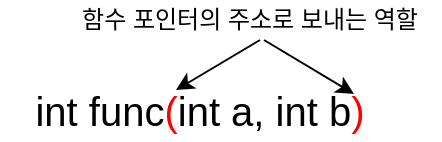 <mxfile version="24.7.17" pages="4">
  <diagram name="페이지-1" id="CqLbvMuXNNMkxU5byLnl">
    <mxGraphModel dx="512" dy="303" grid="1" gridSize="10" guides="1" tooltips="1" connect="1" arrows="1" fold="1" page="1" pageScale="1" pageWidth="827" pageHeight="1169" math="0" shadow="0">
      <root>
        <mxCell id="0" />
        <mxCell id="1" parent="0" />
        <mxCell id="imFBVasgb_kUipIJ3yBa-1" value="&lt;font style=&quot;font-size: 20px;&quot;&gt;int func&lt;font color=&quot;#ff0000&quot;&gt;(&lt;/font&gt;int a, int b&lt;font color=&quot;#ff0000&quot;&gt;)&lt;/font&gt;&lt;/font&gt;" style="text;html=1;align=center;verticalAlign=middle;whiteSpace=wrap;rounded=0;" vertex="1" parent="1">
          <mxGeometry x="300" y="300" width="200" height="30" as="geometry" />
        </mxCell>
        <mxCell id="imFBVasgb_kUipIJ3yBa-2" value="" style="endArrow=classic;html=1;rounded=0;" edge="1" parent="1">
          <mxGeometry width="50" height="50" relative="1" as="geometry">
            <mxPoint x="430" y="280" as="sourcePoint" />
            <mxPoint x="388" y="305" as="targetPoint" />
          </mxGeometry>
        </mxCell>
        <mxCell id="imFBVasgb_kUipIJ3yBa-3" value="" style="endArrow=classic;html=1;rounded=0;" edge="1" parent="1">
          <mxGeometry width="50" height="50" relative="1" as="geometry">
            <mxPoint x="432" y="280" as="sourcePoint" />
            <mxPoint x="477" y="307" as="targetPoint" />
          </mxGeometry>
        </mxCell>
        <mxCell id="imFBVasgb_kUipIJ3yBa-4" value="함수 포인터의 주소로 보내는 역할" style="text;html=1;align=center;verticalAlign=middle;whiteSpace=wrap;rounded=0;" vertex="1" parent="1">
          <mxGeometry x="330" y="260" width="190" height="20" as="geometry" />
        </mxCell>
      </root>
    </mxGraphModel>
  </diagram>
  <diagram id="gH35ygBZptiW_DyPvFIQ" name="페이지-2">
    <mxGraphModel dx="724" dy="428" grid="1" gridSize="10" guides="1" tooltips="1" connect="1" arrows="1" fold="1" page="1" pageScale="1" pageWidth="827" pageHeight="1169" math="0" shadow="0">
      <root>
        <mxCell id="0" />
        <mxCell id="1" parent="0" />
        <mxCell id="hfQaB4kvZ_ZL_nqJQE_G-1" value="" style="rounded=0;whiteSpace=wrap;html=1;fillColor=#f8cecc;strokeColor=#b85450;" vertex="1" parent="1">
          <mxGeometry x="280" y="280" width="20" height="40" as="geometry" />
        </mxCell>
        <mxCell id="hfQaB4kvZ_ZL_nqJQE_G-2" value="" style="rounded=0;whiteSpace=wrap;html=1;fillColor=#f8cecc;strokeColor=#b85450;" vertex="1" parent="1">
          <mxGeometry x="300" y="280" width="20" height="40" as="geometry" />
        </mxCell>
        <mxCell id="hfQaB4kvZ_ZL_nqJQE_G-9" value="" style="rounded=0;whiteSpace=wrap;html=1;fillColor=#f8cecc;strokeColor=#b85450;" vertex="1" parent="1">
          <mxGeometry x="320" y="280" width="20" height="40" as="geometry" />
        </mxCell>
        <mxCell id="hfQaB4kvZ_ZL_nqJQE_G-10" value="" style="rounded=0;whiteSpace=wrap;html=1;fillColor=#f8cecc;strokeColor=#b85450;" vertex="1" parent="1">
          <mxGeometry x="340" y="280" width="20" height="40" as="geometry" />
        </mxCell>
        <mxCell id="hfQaB4kvZ_ZL_nqJQE_G-11" value="" style="rounded=0;whiteSpace=wrap;html=1;fillColor=#f8cecc;strokeColor=#b85450;" vertex="1" parent="1">
          <mxGeometry x="360" y="280" width="20" height="40" as="geometry" />
        </mxCell>
        <mxCell id="hfQaB4kvZ_ZL_nqJQE_G-12" value="" style="rounded=0;whiteSpace=wrap;html=1;" vertex="1" parent="1">
          <mxGeometry x="380" y="280" width="20" height="40" as="geometry" />
        </mxCell>
        <mxCell id="hfQaB4kvZ_ZL_nqJQE_G-13" value="" style="rounded=0;whiteSpace=wrap;html=1;" vertex="1" parent="1">
          <mxGeometry x="400" y="280" width="20" height="40" as="geometry" />
        </mxCell>
        <mxCell id="hfQaB4kvZ_ZL_nqJQE_G-14" value="" style="rounded=0;whiteSpace=wrap;html=1;" vertex="1" parent="1">
          <mxGeometry x="420" y="280" width="20" height="40" as="geometry" />
        </mxCell>
        <mxCell id="hfQaB4kvZ_ZL_nqJQE_G-19" value="" style="rounded=0;whiteSpace=wrap;html=1;fillColor=#d5e8d4;strokeColor=#82b366;" vertex="1" parent="1">
          <mxGeometry x="460" y="280" width="20" height="40" as="geometry" />
        </mxCell>
        <mxCell id="hfQaB4kvZ_ZL_nqJQE_G-20" value="" style="rounded=0;whiteSpace=wrap;html=1;fillColor=#d5e8d4;strokeColor=#82b366;" vertex="1" parent="1">
          <mxGeometry x="480" y="280" width="20" height="40" as="geometry" />
        </mxCell>
        <mxCell id="hfQaB4kvZ_ZL_nqJQE_G-21" value="" style="rounded=0;whiteSpace=wrap;html=1;fillColor=#d5e8d4;strokeColor=#82b366;" vertex="1" parent="1">
          <mxGeometry x="500" y="280" width="20" height="40" as="geometry" />
        </mxCell>
        <mxCell id="hfQaB4kvZ_ZL_nqJQE_G-22" value="" style="rounded=0;whiteSpace=wrap;html=1;fillColor=#d5e8d4;strokeColor=#82b366;" vertex="1" parent="1">
          <mxGeometry x="520" y="280" width="20" height="40" as="geometry" />
        </mxCell>
        <mxCell id="hfQaB4kvZ_ZL_nqJQE_G-23" value="" style="rounded=0;whiteSpace=wrap;html=1;fillColor=#d5e8d4;strokeColor=#82b366;" vertex="1" parent="1">
          <mxGeometry x="540" y="280" width="20" height="40" as="geometry" />
        </mxCell>
        <mxCell id="hfQaB4kvZ_ZL_nqJQE_G-24" value="" style="rounded=0;whiteSpace=wrap;html=1;fillColor=#d5e8d4;strokeColor=#82b366;" vertex="1" parent="1">
          <mxGeometry x="560" y="280" width="20" height="40" as="geometry" />
        </mxCell>
        <mxCell id="hfQaB4kvZ_ZL_nqJQE_G-25" value="" style="rounded=0;whiteSpace=wrap;html=1;fillColor=#f8cecc;strokeColor=#b85450;" vertex="1" parent="1">
          <mxGeometry x="580" y="280" width="20" height="40" as="geometry" />
        </mxCell>
        <mxCell id="hfQaB4kvZ_ZL_nqJQE_G-26" value="" style="rounded=0;whiteSpace=wrap;html=1;fillColor=#f8cecc;strokeColor=#b85450;" vertex="1" parent="1">
          <mxGeometry x="600" y="280" width="20" height="40" as="geometry" />
        </mxCell>
        <mxCell id="hfQaB4kvZ_ZL_nqJQE_G-27" value="" style="rounded=0;whiteSpace=wrap;html=1;fillColor=#dae8fc;strokeColor=#6c8ebf;" vertex="1" parent="1">
          <mxGeometry x="640" y="280" width="20" height="40" as="geometry" />
        </mxCell>
        <mxCell id="hfQaB4kvZ_ZL_nqJQE_G-28" value="" style="rounded=0;whiteSpace=wrap;html=1;fillColor=#dae8fc;strokeColor=#6c8ebf;" vertex="1" parent="1">
          <mxGeometry x="660" y="280" width="20" height="40" as="geometry" />
        </mxCell>
        <mxCell id="hfQaB4kvZ_ZL_nqJQE_G-29" value="" style="rounded=0;whiteSpace=wrap;html=1;fillColor=#dae8fc;strokeColor=#6c8ebf;" vertex="1" parent="1">
          <mxGeometry x="680" y="280" width="20" height="40" as="geometry" />
        </mxCell>
        <mxCell id="hfQaB4kvZ_ZL_nqJQE_G-30" value="" style="rounded=0;whiteSpace=wrap;html=1;fillColor=#dae8fc;strokeColor=#6c8ebf;" vertex="1" parent="1">
          <mxGeometry x="700" y="280" width="20" height="40" as="geometry" />
        </mxCell>
        <mxCell id="hfQaB4kvZ_ZL_nqJQE_G-31" value="" style="rounded=0;whiteSpace=wrap;html=1;fillColor=#dae8fc;strokeColor=#6c8ebf;" vertex="1" parent="1">
          <mxGeometry x="720" y="280" width="20" height="40" as="geometry" />
        </mxCell>
        <mxCell id="hfQaB4kvZ_ZL_nqJQE_G-32" value="" style="rounded=0;whiteSpace=wrap;html=1;fillColor=#dae8fc;strokeColor=#6c8ebf;" vertex="1" parent="1">
          <mxGeometry x="740" y="280" width="20" height="40" as="geometry" />
        </mxCell>
        <mxCell id="hfQaB4kvZ_ZL_nqJQE_G-33" value="" style="rounded=0;whiteSpace=wrap;html=1;fillColor=#dae8fc;strokeColor=#6c8ebf;" vertex="1" parent="1">
          <mxGeometry x="760" y="280" width="20" height="40" as="geometry" />
        </mxCell>
        <mxCell id="hfQaB4kvZ_ZL_nqJQE_G-34" value="" style="rounded=0;whiteSpace=wrap;html=1;fillColor=#d5e8d4;strokeColor=#82b366;" vertex="1" parent="1">
          <mxGeometry x="780" y="280" width="20" height="40" as="geometry" />
        </mxCell>
        <mxCell id="hfQaB4kvZ_ZL_nqJQE_G-35" value="0x102" style="text;html=1;align=center;verticalAlign=middle;whiteSpace=wrap;rounded=0;" vertex="1" parent="1">
          <mxGeometry x="280" y="250" width="40" height="30" as="geometry" />
        </mxCell>
        <mxCell id="hfQaB4kvZ_ZL_nqJQE_G-36" value="0x101" style="text;html=1;align=center;verticalAlign=middle;whiteSpace=wrap;rounded=0;" vertex="1" parent="1">
          <mxGeometry x="460" y="250" width="40" height="30" as="geometry" />
        </mxCell>
        <mxCell id="hfQaB4kvZ_ZL_nqJQE_G-37" value="0x100" style="text;html=1;align=center;verticalAlign=middle;whiteSpace=wrap;rounded=0;" vertex="1" parent="1">
          <mxGeometry x="640" y="250" width="40" height="30" as="geometry" />
        </mxCell>
        <mxCell id="hfQaB4kvZ_ZL_nqJQE_G-47" value="" style="rounded=0;whiteSpace=wrap;html=1;" vertex="1" parent="1">
          <mxGeometry x="100" y="280" width="20" height="40" as="geometry" />
        </mxCell>
        <mxCell id="hfQaB4kvZ_ZL_nqJQE_G-48" value="" style="rounded=0;whiteSpace=wrap;html=1;" vertex="1" parent="1">
          <mxGeometry x="120" y="280" width="20" height="40" as="geometry" />
        </mxCell>
        <mxCell id="hfQaB4kvZ_ZL_nqJQE_G-49" value="" style="rounded=0;whiteSpace=wrap;html=1;" vertex="1" parent="1">
          <mxGeometry x="140" y="280" width="20" height="40" as="geometry" />
        </mxCell>
        <mxCell id="hfQaB4kvZ_ZL_nqJQE_G-50" value="" style="rounded=0;whiteSpace=wrap;html=1;" vertex="1" parent="1">
          <mxGeometry x="160" y="280" width="20" height="40" as="geometry" />
        </mxCell>
        <mxCell id="hfQaB4kvZ_ZL_nqJQE_G-51" value="" style="rounded=0;whiteSpace=wrap;html=1;" vertex="1" parent="1">
          <mxGeometry x="180" y="280" width="20" height="40" as="geometry" />
        </mxCell>
        <mxCell id="hfQaB4kvZ_ZL_nqJQE_G-52" value="" style="rounded=0;whiteSpace=wrap;html=1;" vertex="1" parent="1">
          <mxGeometry x="200" y="280" width="20" height="40" as="geometry" />
        </mxCell>
        <mxCell id="hfQaB4kvZ_ZL_nqJQE_G-53" value="" style="rounded=0;whiteSpace=wrap;html=1;" vertex="1" parent="1">
          <mxGeometry x="220" y="280" width="20" height="40" as="geometry" />
        </mxCell>
        <mxCell id="hfQaB4kvZ_ZL_nqJQE_G-54" value="" style="rounded=0;whiteSpace=wrap;html=1;" vertex="1" parent="1">
          <mxGeometry x="240" y="280" width="20" height="40" as="geometry" />
        </mxCell>
        <mxCell id="hfQaB4kvZ_ZL_nqJQE_G-55" value="0x103" style="text;html=1;align=center;verticalAlign=middle;whiteSpace=wrap;rounded=0;" vertex="1" parent="1">
          <mxGeometry x="100" y="250" width="40" height="30" as="geometry" />
        </mxCell>
      </root>
    </mxGraphModel>
  </diagram>
  <diagram id="ZyzTB-R9hPBw5rumip1r" name="페이지-3">
    <mxGraphModel dx="454" dy="318" grid="1" gridSize="10" guides="1" tooltips="1" connect="1" arrows="1" fold="1" page="1" pageScale="1" pageWidth="827" pageHeight="1169" math="0" shadow="0">
      <root>
        <mxCell id="0" />
        <mxCell id="1" parent="0" />
        <mxCell id="icSNY0fRBVAftV1Ofkim-28" value="" style="rounded=0;whiteSpace=wrap;html=1;" vertex="1" parent="1">
          <mxGeometry x="80" y="280" width="40" height="40" as="geometry" />
        </mxCell>
        <mxCell id="icSNY0fRBVAftV1Ofkim-29" value="" style="rounded=0;whiteSpace=wrap;html=1;" vertex="1" parent="1">
          <mxGeometry x="120" y="280" width="40" height="40" as="geometry" />
        </mxCell>
        <mxCell id="icSNY0fRBVAftV1Ofkim-36" value="0x100" style="text;html=1;align=center;verticalAlign=middle;whiteSpace=wrap;rounded=0;" vertex="1" parent="1">
          <mxGeometry x="380" y="250" width="40" height="30" as="geometry" />
        </mxCell>
        <mxCell id="icSNY0fRBVAftV1Ofkim-37" value="" style="rounded=0;whiteSpace=wrap;html=1;" vertex="1" parent="1">
          <mxGeometry x="160" y="280" width="40" height="40" as="geometry" />
        </mxCell>
        <mxCell id="icSNY0fRBVAftV1Ofkim-38" value="" style="rounded=0;whiteSpace=wrap;html=1;" vertex="1" parent="1">
          <mxGeometry x="200" y="280" width="40" height="40" as="geometry" />
        </mxCell>
        <mxCell id="icSNY0fRBVAftV1Ofkim-39" value="" style="rounded=0;whiteSpace=wrap;html=1;" vertex="1" parent="1">
          <mxGeometry x="260" y="280" width="40" height="40" as="geometry" />
        </mxCell>
        <mxCell id="icSNY0fRBVAftV1Ofkim-40" value="" style="rounded=0;whiteSpace=wrap;html=1;" vertex="1" parent="1">
          <mxGeometry x="300" y="280" width="40" height="40" as="geometry" />
        </mxCell>
        <mxCell id="icSNY0fRBVAftV1Ofkim-41" value="" style="rounded=0;whiteSpace=wrap;html=1;" vertex="1" parent="1">
          <mxGeometry x="340" y="280" width="40" height="40" as="geometry" />
        </mxCell>
        <mxCell id="icSNY0fRBVAftV1Ofkim-42" value="" style="rounded=0;whiteSpace=wrap;html=1;" vertex="1" parent="1">
          <mxGeometry x="380" y="280" width="40" height="40" as="geometry" />
        </mxCell>
        <mxCell id="icSNY0fRBVAftV1Ofkim-43" value="0x103" style="text;html=1;align=center;verticalAlign=middle;whiteSpace=wrap;rounded=0;" vertex="1" parent="1">
          <mxGeometry x="260" y="250" width="40" height="30" as="geometry" />
        </mxCell>
        <mxCell id="icSNY0fRBVAftV1Ofkim-44" value="0x104" style="text;html=1;align=center;verticalAlign=middle;whiteSpace=wrap;rounded=0;" vertex="1" parent="1">
          <mxGeometry x="200" y="250" width="40" height="30" as="geometry" />
        </mxCell>
        <mxCell id="icSNY0fRBVAftV1Ofkim-45" value="0x107" style="text;html=1;align=center;verticalAlign=middle;whiteSpace=wrap;rounded=0;" vertex="1" parent="1">
          <mxGeometry x="80" y="250" width="40" height="30" as="geometry" />
        </mxCell>
        <mxCell id="icSNY0fRBVAftV1Ofkim-46" value="&lt;font style=&quot;font-size: 17px;&quot;&gt;student&lt;/font&gt;" style="text;html=1;align=center;verticalAlign=middle;whiteSpace=wrap;rounded=0;" vertex="1" parent="1">
          <mxGeometry x="10" y="285" width="60" height="30" as="geometry" />
        </mxCell>
      </root>
    </mxGraphModel>
  </diagram>
  <diagram id="NLXMiSLyIcap3jaIKCY9" name="Print">
    <mxGraphModel dx="496" dy="348" grid="1" gridSize="10" guides="1" tooltips="1" connect="1" arrows="1" fold="1" page="1" pageScale="1" pageWidth="827" pageHeight="1169" math="0" shadow="0">
      <root>
        <mxCell id="0" />
        <mxCell id="1" parent="0" />
        <mxCell id="9_lve4jDVKP4iiVZhcc_-1" value="/" style="rounded=0;whiteSpace=wrap;html=1;" vertex="1" parent="1">
          <mxGeometry x="240" y="160" width="60" height="40" as="geometry" />
        </mxCell>
        <mxCell id="9_lve4jDVKP4iiVZhcc_-13" style="edgeStyle=orthogonalEdgeStyle;rounded=0;orthogonalLoop=1;jettySize=auto;html=1;entryX=0;entryY=0.5;entryDx=0;entryDy=0;" edge="1" parent="1" source="9_lve4jDVKP4iiVZhcc_-2" target="9_lve4jDVKP4iiVZhcc_-4">
          <mxGeometry relative="1" as="geometry" />
        </mxCell>
        <mxCell id="9_lve4jDVKP4iiVZhcc_-2" value="" style="rounded=0;whiteSpace=wrap;html=1;" vertex="1" parent="1">
          <mxGeometry x="300" y="160" width="20" height="40" as="geometry" />
        </mxCell>
        <mxCell id="9_lve4jDVKP4iiVZhcc_-3" value="Header" style="text;html=1;align=center;verticalAlign=middle;whiteSpace=wrap;rounded=0;" vertex="1" parent="1">
          <mxGeometry x="240" y="140" width="80" height="20" as="geometry" />
        </mxCell>
        <mxCell id="9_lve4jDVKP4iiVZhcc_-4" value="100" style="rounded=0;whiteSpace=wrap;html=1;" vertex="1" parent="1">
          <mxGeometry x="360" y="160" width="60" height="40" as="geometry" />
        </mxCell>
        <mxCell id="9_lve4jDVKP4iiVZhcc_-14" style="edgeStyle=orthogonalEdgeStyle;rounded=0;orthogonalLoop=1;jettySize=auto;html=1;entryX=0;entryY=0.5;entryDx=0;entryDy=0;" edge="1" parent="1" source="9_lve4jDVKP4iiVZhcc_-5" target="9_lve4jDVKP4iiVZhcc_-7">
          <mxGeometry relative="1" as="geometry" />
        </mxCell>
        <mxCell id="9_lve4jDVKP4iiVZhcc_-5" value="" style="rounded=0;whiteSpace=wrap;html=1;" vertex="1" parent="1">
          <mxGeometry x="420" y="160" width="20" height="40" as="geometry" />
        </mxCell>
        <mxCell id="9_lve4jDVKP4iiVZhcc_-6" value="Data0" style="text;html=1;align=center;verticalAlign=middle;whiteSpace=wrap;rounded=0;" vertex="1" parent="1">
          <mxGeometry x="360" y="140" width="80" height="20" as="geometry" />
        </mxCell>
        <mxCell id="9_lve4jDVKP4iiVZhcc_-7" value="200" style="rounded=0;whiteSpace=wrap;html=1;" vertex="1" parent="1">
          <mxGeometry x="480" y="160" width="60" height="40" as="geometry" />
        </mxCell>
        <mxCell id="9_lve4jDVKP4iiVZhcc_-15" style="edgeStyle=orthogonalEdgeStyle;rounded=0;orthogonalLoop=1;jettySize=auto;html=1;entryX=0;entryY=0.5;entryDx=0;entryDy=0;" edge="1" parent="1" source="9_lve4jDVKP4iiVZhcc_-8" target="9_lve4jDVKP4iiVZhcc_-10">
          <mxGeometry relative="1" as="geometry" />
        </mxCell>
        <mxCell id="9_lve4jDVKP4iiVZhcc_-8" value="" style="rounded=0;whiteSpace=wrap;html=1;" vertex="1" parent="1">
          <mxGeometry x="540" y="160" width="20" height="40" as="geometry" />
        </mxCell>
        <mxCell id="9_lve4jDVKP4iiVZhcc_-9" value="Data1" style="text;html=1;align=center;verticalAlign=middle;whiteSpace=wrap;rounded=0;" vertex="1" parent="1">
          <mxGeometry x="480" y="140" width="80" height="20" as="geometry" />
        </mxCell>
        <mxCell id="9_lve4jDVKP4iiVZhcc_-10" value="300" style="rounded=0;whiteSpace=wrap;html=1;" vertex="1" parent="1">
          <mxGeometry x="600" y="160" width="60" height="40" as="geometry" />
        </mxCell>
        <mxCell id="9_lve4jDVKP4iiVZhcc_-11" value="" style="rounded=0;whiteSpace=wrap;html=1;" vertex="1" parent="1">
          <mxGeometry x="660" y="160" width="20" height="40" as="geometry" />
        </mxCell>
        <mxCell id="9_lve4jDVKP4iiVZhcc_-12" value="Data2" style="text;html=1;align=center;verticalAlign=middle;whiteSpace=wrap;rounded=0;" vertex="1" parent="1">
          <mxGeometry x="600" y="140" width="80" height="20" as="geometry" />
        </mxCell>
      </root>
    </mxGraphModel>
  </diagram>
</mxfile>
